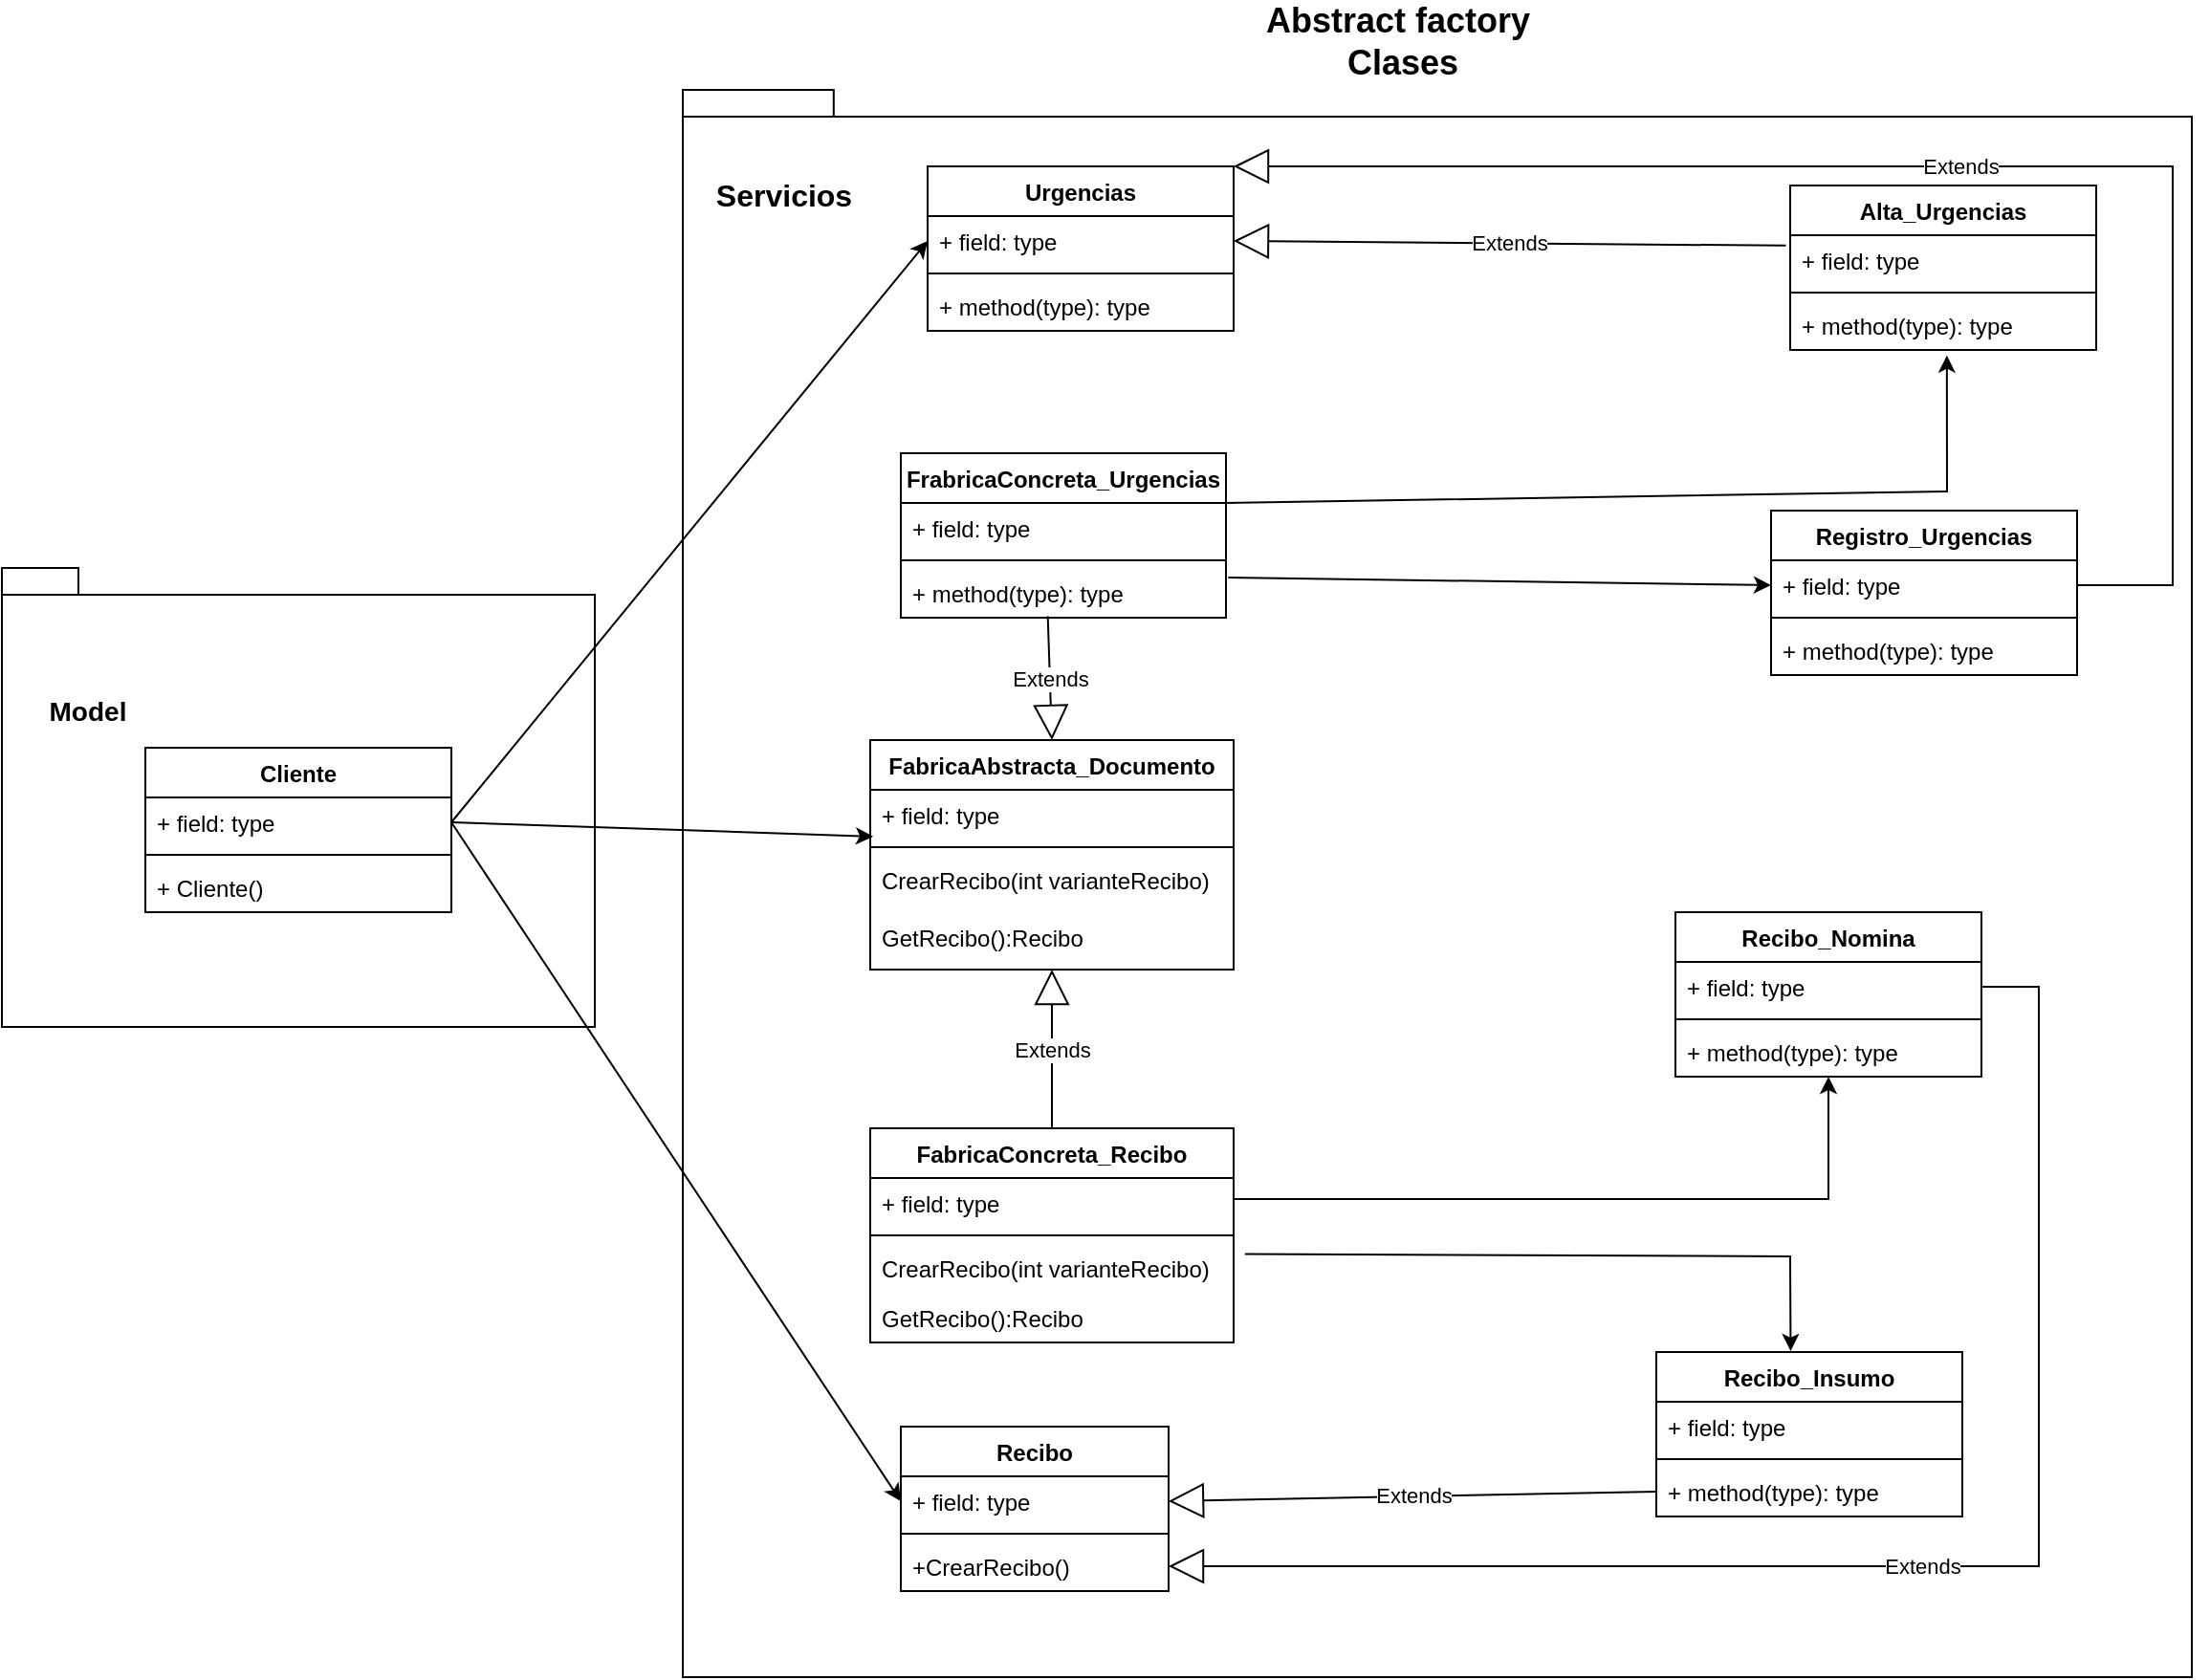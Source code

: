 <mxfile>
    <diagram id="TRO_IIZi4x5vjAEojlCD" name="Clases">
        <mxGraphModel dx="1776" dy="944" grid="1" gridSize="10" guides="1" tooltips="1" connect="1" arrows="1" fold="1" page="1" pageScale="1" pageWidth="850" pageHeight="1100" math="0" shadow="0">
            <root>
                <mxCell id="0"/>
                <mxCell id="1" parent="0"/>
                <mxCell id="2" value="&lt;br&gt;" style="shape=folder;fontStyle=1;spacingTop=10;tabWidth=40;tabHeight=14;tabPosition=left;html=1;whiteSpace=wrap;" vertex="1" parent="1">
                    <mxGeometry x="361" y="100" width="789" height="830" as="geometry"/>
                </mxCell>
                <mxCell id="3" value="" style="shape=folder;fontStyle=1;spacingTop=10;tabWidth=40;tabHeight=14;tabPosition=left;html=1;whiteSpace=wrap;" vertex="1" parent="1">
                    <mxGeometry x="5" y="350" width="310" height="240" as="geometry"/>
                </mxCell>
                <mxCell id="4" value="Recibo_Nomina" style="swimlane;fontStyle=1;align=center;verticalAlign=top;childLayout=stackLayout;horizontal=1;startSize=26;horizontalStack=0;resizeParent=1;resizeParentMax=0;resizeLast=0;collapsible=1;marginBottom=0;whiteSpace=wrap;html=1;" vertex="1" parent="1">
                    <mxGeometry x="880" y="530" width="160" height="86" as="geometry"/>
                </mxCell>
                <mxCell id="5" value="+ field: type" style="text;strokeColor=none;fillColor=none;align=left;verticalAlign=top;spacingLeft=4;spacingRight=4;overflow=hidden;rotatable=0;points=[[0,0.5],[1,0.5]];portConstraint=eastwest;whiteSpace=wrap;html=1;" vertex="1" parent="4">
                    <mxGeometry y="26" width="160" height="26" as="geometry"/>
                </mxCell>
                <mxCell id="6" value="" style="line;strokeWidth=1;fillColor=none;align=left;verticalAlign=middle;spacingTop=-1;spacingLeft=3;spacingRight=3;rotatable=0;labelPosition=right;points=[];portConstraint=eastwest;strokeColor=inherit;" vertex="1" parent="4">
                    <mxGeometry y="52" width="160" height="8" as="geometry"/>
                </mxCell>
                <mxCell id="7" value="+ method(type): type" style="text;strokeColor=none;fillColor=none;align=left;verticalAlign=top;spacingLeft=4;spacingRight=4;overflow=hidden;rotatable=0;points=[[0,0.5],[1,0.5]];portConstraint=eastwest;whiteSpace=wrap;html=1;" vertex="1" parent="4">
                    <mxGeometry y="60" width="160" height="26" as="geometry"/>
                </mxCell>
                <mxCell id="8" value="" style="endArrow=classic;html=1;rounded=0;entryX=0.008;entryY=0.94;entryDx=0;entryDy=0;entryPerimeter=0;exitX=1;exitY=0.5;exitDx=0;exitDy=0;" edge="1" parent="1" source="24" target="14">
                    <mxGeometry width="50" height="50" relative="1" as="geometry">
                        <mxPoint x="220" y="539" as="sourcePoint"/>
                        <mxPoint x="330" y="539" as="targetPoint"/>
                    </mxGeometry>
                </mxCell>
                <mxCell id="9" value="Recibo_Insumo" style="swimlane;fontStyle=1;align=center;verticalAlign=top;childLayout=stackLayout;horizontal=1;startSize=26;horizontalStack=0;resizeParent=1;resizeParentMax=0;resizeLast=0;collapsible=1;marginBottom=0;whiteSpace=wrap;html=1;" vertex="1" parent="1">
                    <mxGeometry x="870" y="760" width="160" height="86" as="geometry"/>
                </mxCell>
                <mxCell id="10" value="+ field: type" style="text;strokeColor=none;fillColor=none;align=left;verticalAlign=top;spacingLeft=4;spacingRight=4;overflow=hidden;rotatable=0;points=[[0,0.5],[1,0.5]];portConstraint=eastwest;whiteSpace=wrap;html=1;" vertex="1" parent="9">
                    <mxGeometry y="26" width="160" height="26" as="geometry"/>
                </mxCell>
                <mxCell id="11" value="" style="line;strokeWidth=1;fillColor=none;align=left;verticalAlign=middle;spacingTop=-1;spacingLeft=3;spacingRight=3;rotatable=0;labelPosition=right;points=[];portConstraint=eastwest;strokeColor=inherit;" vertex="1" parent="9">
                    <mxGeometry y="52" width="160" height="8" as="geometry"/>
                </mxCell>
                <mxCell id="12" value="+ method(type): type" style="text;strokeColor=none;fillColor=none;align=left;verticalAlign=top;spacingLeft=4;spacingRight=4;overflow=hidden;rotatable=0;points=[[0,0.5],[1,0.5]];portConstraint=eastwest;whiteSpace=wrap;html=1;" vertex="1" parent="9">
                    <mxGeometry y="60" width="160" height="26" as="geometry"/>
                </mxCell>
                <mxCell id="13" value="FabricaAbstracta_Documento" style="swimlane;fontStyle=1;align=center;verticalAlign=top;childLayout=stackLayout;horizontal=1;startSize=26;horizontalStack=0;resizeParent=1;resizeParentMax=0;resizeLast=0;collapsible=1;marginBottom=0;" vertex="1" parent="1">
                    <mxGeometry x="459" y="440" width="190" height="120" as="geometry"/>
                </mxCell>
                <mxCell id="14" value="+ field: type" style="text;strokeColor=none;fillColor=none;align=left;verticalAlign=top;spacingLeft=4;spacingRight=4;overflow=hidden;rotatable=0;points=[[0,0.5],[1,0.5]];portConstraint=eastwest;" vertex="1" parent="13">
                    <mxGeometry y="26" width="190" height="26" as="geometry"/>
                </mxCell>
                <mxCell id="15" value="" style="line;strokeWidth=1;fillColor=none;align=left;verticalAlign=middle;spacingTop=-1;spacingLeft=3;spacingRight=3;rotatable=0;labelPosition=right;points=[];portConstraint=eastwest;strokeColor=inherit;" vertex="1" parent="13">
                    <mxGeometry y="52" width="190" height="8" as="geometry"/>
                </mxCell>
                <mxCell id="16" value="CrearRecibo(int varianteRecibo)" style="text;strokeColor=none;fillColor=none;align=left;verticalAlign=top;spacingLeft=4;spacingRight=4;overflow=hidden;rotatable=0;points=[[0,0.5],[1,0.5]];portConstraint=eastwest;" vertex="1" parent="13">
                    <mxGeometry y="60" width="190" height="30" as="geometry"/>
                </mxCell>
                <mxCell id="17" value="GetRecibo():Recibo" style="text;strokeColor=none;fillColor=none;align=left;verticalAlign=top;spacingLeft=4;spacingRight=4;overflow=hidden;rotatable=0;points=[[0,0.5],[1,0.5]];portConstraint=eastwest;" vertex="1" parent="13">
                    <mxGeometry y="90" width="190" height="30" as="geometry"/>
                </mxCell>
                <mxCell id="18" value="FabricaConcreta_Recibo" style="swimlane;fontStyle=1;align=center;verticalAlign=top;childLayout=stackLayout;horizontal=1;startSize=26;horizontalStack=0;resizeParent=1;resizeParentMax=0;resizeLast=0;collapsible=1;marginBottom=0;" vertex="1" parent="1">
                    <mxGeometry x="459" y="643" width="190" height="112" as="geometry"/>
                </mxCell>
                <mxCell id="19" value="+ field: type" style="text;strokeColor=none;fillColor=none;align=left;verticalAlign=top;spacingLeft=4;spacingRight=4;overflow=hidden;rotatable=0;points=[[0,0.5],[1,0.5]];portConstraint=eastwest;" vertex="1" parent="18">
                    <mxGeometry y="26" width="190" height="26" as="geometry"/>
                </mxCell>
                <mxCell id="20" value="" style="line;strokeWidth=1;fillColor=none;align=left;verticalAlign=middle;spacingTop=-1;spacingLeft=3;spacingRight=3;rotatable=0;labelPosition=right;points=[];portConstraint=eastwest;strokeColor=inherit;" vertex="1" parent="18">
                    <mxGeometry y="52" width="190" height="8" as="geometry"/>
                </mxCell>
                <mxCell id="21" value="CrearRecibo(int varianteRecibo)" style="text;strokeColor=none;fillColor=none;align=left;verticalAlign=top;spacingLeft=4;spacingRight=4;overflow=hidden;rotatable=0;points=[[0,0.5],[1,0.5]];portConstraint=eastwest;" vertex="1" parent="18">
                    <mxGeometry y="60" width="190" height="26" as="geometry"/>
                </mxCell>
                <mxCell id="22" value="GetRecibo():Recibo" style="text;strokeColor=none;fillColor=none;align=left;verticalAlign=top;spacingLeft=4;spacingRight=4;overflow=hidden;rotatable=0;points=[[0,0.5],[1,0.5]];portConstraint=eastwest;" vertex="1" parent="18">
                    <mxGeometry y="86" width="190" height="26" as="geometry"/>
                </mxCell>
                <mxCell id="23" value="Cliente" style="swimlane;fontStyle=1;align=center;verticalAlign=top;childLayout=stackLayout;horizontal=1;startSize=26;horizontalStack=0;resizeParent=1;resizeParentMax=0;resizeLast=0;collapsible=1;marginBottom=0;" vertex="1" parent="1">
                    <mxGeometry x="80" y="444.002" width="160" height="86" as="geometry"/>
                </mxCell>
                <mxCell id="24" value="+ field: type" style="text;strokeColor=none;fillColor=none;align=left;verticalAlign=top;spacingLeft=4;spacingRight=4;overflow=hidden;rotatable=0;points=[[0,0.5],[1,0.5]];portConstraint=eastwest;" vertex="1" parent="23">
                    <mxGeometry y="26" width="160" height="26" as="geometry"/>
                </mxCell>
                <mxCell id="25" value="" style="line;strokeWidth=1;fillColor=none;align=left;verticalAlign=middle;spacingTop=-1;spacingLeft=3;spacingRight=3;rotatable=0;labelPosition=right;points=[];portConstraint=eastwest;strokeColor=inherit;" vertex="1" parent="23">
                    <mxGeometry y="52" width="160" height="8" as="geometry"/>
                </mxCell>
                <mxCell id="26" value="+ Cliente()" style="text;strokeColor=none;fillColor=none;align=left;verticalAlign=top;spacingLeft=4;spacingRight=4;overflow=hidden;rotatable=0;points=[[0,0.5],[1,0.5]];portConstraint=eastwest;" vertex="1" parent="23">
                    <mxGeometry y="60" width="160" height="26" as="geometry"/>
                </mxCell>
                <mxCell id="27" value="Recibo" style="swimlane;fontStyle=1;align=center;verticalAlign=top;childLayout=stackLayout;horizontal=1;startSize=26;horizontalStack=0;resizeParent=1;resizeParentMax=0;resizeLast=0;collapsible=1;marginBottom=0;" vertex="1" parent="1">
                    <mxGeometry x="475" y="799" width="140" height="86" as="geometry"/>
                </mxCell>
                <mxCell id="28" value="+ field: type" style="text;strokeColor=none;fillColor=none;align=left;verticalAlign=top;spacingLeft=4;spacingRight=4;overflow=hidden;rotatable=0;points=[[0,0.5],[1,0.5]];portConstraint=eastwest;" vertex="1" parent="27">
                    <mxGeometry y="26" width="140" height="26" as="geometry"/>
                </mxCell>
                <mxCell id="29" value="" style="line;strokeWidth=1;fillColor=none;align=left;verticalAlign=middle;spacingTop=-1;spacingLeft=3;spacingRight=3;rotatable=0;labelPosition=right;points=[];portConstraint=eastwest;strokeColor=inherit;" vertex="1" parent="27">
                    <mxGeometry y="52" width="140" height="8" as="geometry"/>
                </mxCell>
                <mxCell id="30" value="+CrearRecibo()" style="text;strokeColor=none;fillColor=none;align=left;verticalAlign=top;spacingLeft=4;spacingRight=4;overflow=hidden;rotatable=0;points=[[0,0.5],[1,0.5]];portConstraint=eastwest;" vertex="1" parent="27">
                    <mxGeometry y="60" width="140" height="26" as="geometry"/>
                </mxCell>
                <mxCell id="31" value="&lt;font style=&quot;vertical-align: inherit; font-size: 14px;&quot;&gt;&lt;font style=&quot;vertical-align: inherit; font-size: 14px;&quot;&gt;&lt;b style=&quot;font-size: 14px;&quot;&gt;Model&lt;/b&gt;&lt;/font&gt;&lt;/font&gt;" style="text;html=1;strokeColor=none;fillColor=none;align=center;verticalAlign=middle;whiteSpace=wrap;rounded=0;fontSize=14;" vertex="1" parent="1">
                    <mxGeometry x="20" y="410" width="60" height="30" as="geometry"/>
                </mxCell>
                <mxCell id="32" value="&lt;b&gt;&lt;font style=&quot;font-size: 16px;&quot;&gt;Servicios&lt;/font&gt;&lt;/b&gt;" style="text;html=1;strokeColor=none;fillColor=none;align=center;verticalAlign=middle;whiteSpace=wrap;rounded=0;" vertex="1" parent="1">
                    <mxGeometry x="384" y="140" width="60" height="30" as="geometry"/>
                </mxCell>
                <mxCell id="33" style="edgeStyle=orthogonalEdgeStyle;rounded=0;orthogonalLoop=1;jettySize=auto;html=1;exitX=1;exitY=0.5;exitDx=0;exitDy=0;" edge="1" parent="1" source="19" target="4">
                    <mxGeometry relative="1" as="geometry">
                        <Array as="points">
                            <mxPoint x="649" y="680"/>
                            <mxPoint x="960" y="680"/>
                        </Array>
                    </mxGeometry>
                </mxCell>
                <mxCell id="34" value="" style="endArrow=classic;html=1;rounded=0;exitX=1;exitY=0.5;exitDx=0;exitDy=0;entryX=0;entryY=0.5;entryDx=0;entryDy=0;" edge="1" parent="1" source="24" target="28">
                    <mxGeometry width="50" height="50" relative="1" as="geometry">
                        <mxPoint x="680" y="690" as="sourcePoint"/>
                        <mxPoint x="730" y="640" as="targetPoint"/>
                    </mxGeometry>
                </mxCell>
                <mxCell id="35" value="Extends" style="endArrow=block;endSize=16;endFill=0;html=1;rounded=0;entryX=1;entryY=0.5;entryDx=0;entryDy=0;exitX=0;exitY=0.5;exitDx=0;exitDy=0;" edge="1" parent="1" source="12" target="28">
                    <mxGeometry width="160" relative="1" as="geometry">
                        <mxPoint x="870" y="780" as="sourcePoint"/>
                        <mxPoint x="960" y="660" as="targetPoint"/>
                    </mxGeometry>
                </mxCell>
                <mxCell id="36" value="Extends" style="endArrow=block;endSize=16;endFill=0;html=1;rounded=0;exitX=0.5;exitY=0;exitDx=0;exitDy=0;" edge="1" parent="1" source="18" target="17">
                    <mxGeometry width="160" relative="1" as="geometry">
                        <mxPoint x="800" y="400" as="sourcePoint"/>
                        <mxPoint x="960" y="400" as="targetPoint"/>
                    </mxGeometry>
                </mxCell>
                <mxCell id="37" value="" style="endArrow=classic;html=1;rounded=0;exitX=1.031;exitY=0.222;exitDx=0;exitDy=0;exitPerimeter=0;entryX=0.439;entryY=-0.006;entryDx=0;entryDy=0;entryPerimeter=0;" edge="1" parent="1" source="21" target="9">
                    <mxGeometry width="50" height="50" relative="1" as="geometry">
                        <mxPoint x="860" y="690" as="sourcePoint"/>
                        <mxPoint x="910" y="640" as="targetPoint"/>
                        <Array as="points">
                            <mxPoint x="940" y="710"/>
                        </Array>
                    </mxGeometry>
                </mxCell>
                <mxCell id="38" value="FrabricaConcreta_Urgencias" style="swimlane;fontStyle=1;align=center;verticalAlign=top;childLayout=stackLayout;horizontal=1;startSize=26;horizontalStack=0;resizeParent=1;resizeParentMax=0;resizeLast=0;collapsible=1;marginBottom=0;whiteSpace=wrap;html=1;" vertex="1" parent="1">
                    <mxGeometry x="475" y="290" width="170" height="86" as="geometry"/>
                </mxCell>
                <mxCell id="39" value="+ field: type" style="text;strokeColor=none;fillColor=none;align=left;verticalAlign=top;spacingLeft=4;spacingRight=4;overflow=hidden;rotatable=0;points=[[0,0.5],[1,0.5]];portConstraint=eastwest;whiteSpace=wrap;html=1;" vertex="1" parent="38">
                    <mxGeometry y="26" width="170" height="26" as="geometry"/>
                </mxCell>
                <mxCell id="40" value="" style="line;strokeWidth=1;fillColor=none;align=left;verticalAlign=middle;spacingTop=-1;spacingLeft=3;spacingRight=3;rotatable=0;labelPosition=right;points=[];portConstraint=eastwest;strokeColor=inherit;" vertex="1" parent="38">
                    <mxGeometry y="52" width="170" height="8" as="geometry"/>
                </mxCell>
                <mxCell id="41" value="+ method(type): type" style="text;strokeColor=none;fillColor=none;align=left;verticalAlign=top;spacingLeft=4;spacingRight=4;overflow=hidden;rotatable=0;points=[[0,0.5],[1,0.5]];portConstraint=eastwest;whiteSpace=wrap;html=1;" vertex="1" parent="38">
                    <mxGeometry y="60" width="170" height="26" as="geometry"/>
                </mxCell>
                <mxCell id="42" value="Urgencias" style="swimlane;fontStyle=1;align=center;verticalAlign=top;childLayout=stackLayout;horizontal=1;startSize=26;horizontalStack=0;resizeParent=1;resizeParentMax=0;resizeLast=0;collapsible=1;marginBottom=0;whiteSpace=wrap;html=1;" vertex="1" parent="1">
                    <mxGeometry x="489" y="140" width="160" height="86" as="geometry"/>
                </mxCell>
                <mxCell id="43" value="+ field: type" style="text;strokeColor=none;fillColor=none;align=left;verticalAlign=top;spacingLeft=4;spacingRight=4;overflow=hidden;rotatable=0;points=[[0,0.5],[1,0.5]];portConstraint=eastwest;whiteSpace=wrap;html=1;" vertex="1" parent="42">
                    <mxGeometry y="26" width="160" height="26" as="geometry"/>
                </mxCell>
                <mxCell id="44" value="" style="line;strokeWidth=1;fillColor=none;align=left;verticalAlign=middle;spacingTop=-1;spacingLeft=3;spacingRight=3;rotatable=0;labelPosition=right;points=[];portConstraint=eastwest;strokeColor=inherit;" vertex="1" parent="42">
                    <mxGeometry y="52" width="160" height="8" as="geometry"/>
                </mxCell>
                <mxCell id="45" value="+ method(type): type" style="text;strokeColor=none;fillColor=none;align=left;verticalAlign=top;spacingLeft=4;spacingRight=4;overflow=hidden;rotatable=0;points=[[0,0.5],[1,0.5]];portConstraint=eastwest;whiteSpace=wrap;html=1;" vertex="1" parent="42">
                    <mxGeometry y="60" width="160" height="26" as="geometry"/>
                </mxCell>
                <mxCell id="46" value="Registro_Urgencias" style="swimlane;fontStyle=1;align=center;verticalAlign=top;childLayout=stackLayout;horizontal=1;startSize=26;horizontalStack=0;resizeParent=1;resizeParentMax=0;resizeLast=0;collapsible=1;marginBottom=0;whiteSpace=wrap;html=1;" vertex="1" parent="1">
                    <mxGeometry x="930" y="320" width="160" height="86" as="geometry"/>
                </mxCell>
                <mxCell id="47" value="+ field: type" style="text;strokeColor=none;fillColor=none;align=left;verticalAlign=top;spacingLeft=4;spacingRight=4;overflow=hidden;rotatable=0;points=[[0,0.5],[1,0.5]];portConstraint=eastwest;whiteSpace=wrap;html=1;" vertex="1" parent="46">
                    <mxGeometry y="26" width="160" height="26" as="geometry"/>
                </mxCell>
                <mxCell id="48" value="" style="line;strokeWidth=1;fillColor=none;align=left;verticalAlign=middle;spacingTop=-1;spacingLeft=3;spacingRight=3;rotatable=0;labelPosition=right;points=[];portConstraint=eastwest;strokeColor=inherit;" vertex="1" parent="46">
                    <mxGeometry y="52" width="160" height="8" as="geometry"/>
                </mxCell>
                <mxCell id="49" value="+ method(type): type" style="text;strokeColor=none;fillColor=none;align=left;verticalAlign=top;spacingLeft=4;spacingRight=4;overflow=hidden;rotatable=0;points=[[0,0.5],[1,0.5]];portConstraint=eastwest;whiteSpace=wrap;html=1;" vertex="1" parent="46">
                    <mxGeometry y="60" width="160" height="26" as="geometry"/>
                </mxCell>
                <mxCell id="50" value="Alta_Urgencias" style="swimlane;fontStyle=1;align=center;verticalAlign=top;childLayout=stackLayout;horizontal=1;startSize=26;horizontalStack=0;resizeParent=1;resizeParentMax=0;resizeLast=0;collapsible=1;marginBottom=0;whiteSpace=wrap;html=1;" vertex="1" parent="1">
                    <mxGeometry x="940" y="150" width="160" height="86" as="geometry"/>
                </mxCell>
                <mxCell id="51" value="+ field: type" style="text;strokeColor=none;fillColor=none;align=left;verticalAlign=top;spacingLeft=4;spacingRight=4;overflow=hidden;rotatable=0;points=[[0,0.5],[1,0.5]];portConstraint=eastwest;whiteSpace=wrap;html=1;" vertex="1" parent="50">
                    <mxGeometry y="26" width="160" height="26" as="geometry"/>
                </mxCell>
                <mxCell id="52" value="" style="line;strokeWidth=1;fillColor=none;align=left;verticalAlign=middle;spacingTop=-1;spacingLeft=3;spacingRight=3;rotatable=0;labelPosition=right;points=[];portConstraint=eastwest;strokeColor=inherit;" vertex="1" parent="50">
                    <mxGeometry y="52" width="160" height="8" as="geometry"/>
                </mxCell>
                <mxCell id="53" value="+ method(type): type" style="text;strokeColor=none;fillColor=none;align=left;verticalAlign=top;spacingLeft=4;spacingRight=4;overflow=hidden;rotatable=0;points=[[0,0.5],[1,0.5]];portConstraint=eastwest;whiteSpace=wrap;html=1;" vertex="1" parent="50">
                    <mxGeometry y="60" width="160" height="26" as="geometry"/>
                </mxCell>
                <mxCell id="54" value="Extends" style="endArrow=block;endSize=16;endFill=0;html=1;rounded=0;entryX=1;entryY=0;entryDx=0;entryDy=0;exitX=1;exitY=0.5;exitDx=0;exitDy=0;" edge="1" parent="1" source="47" target="42">
                    <mxGeometry width="160" relative="1" as="geometry">
                        <mxPoint x="880" y="330.55" as="sourcePoint"/>
                        <mxPoint x="956.48" y="284.004" as="targetPoint"/>
                        <Array as="points">
                            <mxPoint x="1140" y="359"/>
                            <mxPoint x="1140" y="140"/>
                        </Array>
                    </mxGeometry>
                </mxCell>
                <mxCell id="55" value="Extends" style="endArrow=block;endSize=16;endFill=0;html=1;rounded=0;exitX=-0.014;exitY=0.209;exitDx=0;exitDy=0;exitPerimeter=0;entryX=1;entryY=0.5;entryDx=0;entryDy=0;" edge="1" parent="1" source="51" target="43">
                    <mxGeometry width="160" relative="1" as="geometry">
                        <mxPoint x="880" y="330.55" as="sourcePoint"/>
                        <mxPoint x="978.24" y="286.214" as="targetPoint"/>
                    </mxGeometry>
                </mxCell>
                <mxCell id="56" value="" style="endArrow=classic;html=1;rounded=0;exitX=1.007;exitY=0.192;exitDx=0;exitDy=0;exitPerimeter=0;entryX=0;entryY=0.5;entryDx=0;entryDy=0;" edge="1" parent="1" source="41" target="47">
                    <mxGeometry width="50" height="50" relative="1" as="geometry">
                        <mxPoint x="914.72" y="284.888" as="sourcePoint"/>
                        <mxPoint x="980" y="310.55" as="targetPoint"/>
                    </mxGeometry>
                </mxCell>
                <mxCell id="57" value="" style="endArrow=classic;html=1;rounded=0;exitX=0.998;exitY=0;exitDx=0;exitDy=0;entryX=0.512;entryY=1.11;entryDx=0;entryDy=0;entryPerimeter=0;exitPerimeter=0;" edge="1" parent="1" source="39" target="53">
                    <mxGeometry width="50" height="50" relative="1" as="geometry">
                        <mxPoint x="1011.04" y="285.33" as="sourcePoint"/>
                        <mxPoint x="980" y="310.55" as="targetPoint"/>
                        <Array as="points">
                            <mxPoint x="1022" y="310"/>
                        </Array>
                    </mxGeometry>
                </mxCell>
                <mxCell id="58" value="Extends" style="endArrow=block;endSize=16;endFill=0;html=1;rounded=0;entryX=0.5;entryY=0;entryDx=0;entryDy=0;exitX=0.452;exitY=0.97;exitDx=0;exitDy=0;exitPerimeter=0;" edge="1" parent="1" source="41" target="13">
                    <mxGeometry width="160" relative="1" as="geometry">
                        <mxPoint x="1050" y="400" as="sourcePoint"/>
                        <mxPoint x="1210" y="400" as="targetPoint"/>
                    </mxGeometry>
                </mxCell>
                <mxCell id="59" value="Extends" style="endArrow=block;endSize=16;endFill=0;html=1;rounded=0;exitX=1;exitY=0.5;exitDx=0;exitDy=0;entryX=1;entryY=0.5;entryDx=0;entryDy=0;" edge="1" parent="1" source="5" target="30">
                    <mxGeometry width="160" relative="1" as="geometry">
                        <mxPoint x="740" y="530" as="sourcePoint"/>
                        <mxPoint x="900" y="530" as="targetPoint"/>
                        <Array as="points">
                            <mxPoint x="1070" y="569"/>
                            <mxPoint x="1070" y="872"/>
                        </Array>
                    </mxGeometry>
                </mxCell>
                <mxCell id="60" value="" style="endArrow=classic;html=1;rounded=0;entryX=0;entryY=0.5;entryDx=0;entryDy=0;exitX=1;exitY=0.5;exitDx=0;exitDy=0;" edge="1" parent="1" source="24" target="43">
                    <mxGeometry width="50" height="50" relative="1" as="geometry">
                        <mxPoint x="790" y="560" as="sourcePoint"/>
                        <mxPoint x="840" y="510" as="targetPoint"/>
                    </mxGeometry>
                </mxCell>
                <mxCell id="61" value="&lt;font style=&quot;font-size: 18px;&quot;&gt;&lt;b&gt;Abstract factory&amp;nbsp;&lt;br&gt;Clases&lt;br&gt;&lt;/b&gt;&lt;/font&gt;" style="text;html=1;strokeColor=none;fillColor=none;align=center;verticalAlign=middle;whiteSpace=wrap;rounded=0;" vertex="1" parent="1">
                    <mxGeometry x="620" y="60" width="235" height="30" as="geometry"/>
                </mxCell>
            </root>
        </mxGraphModel>
    </diagram>
    <diagram id="plH6WNQoBsDl7Uiss0VZ" name="Secuencia">
        <mxGraphModel dx="2119" dy="1774" grid="1" gridSize="10" guides="1" tooltips="1" connect="1" arrows="1" fold="1" page="1" pageScale="1" pageWidth="850" pageHeight="1100" math="0" shadow="0">
            <root>
                <mxCell id="0"/>
                <mxCell id="1" parent="0"/>
                <mxCell id="tq9D1WiXhsIrWm8-RndR-1" value="Object" style="html=1;whiteSpace=wrap;" vertex="1" parent="1">
                    <mxGeometry x="320" y="40" width="110" height="50" as="geometry"/>
                </mxCell>
                <mxCell id="tq9D1WiXhsIrWm8-RndR-2" value="Object" style="html=1;whiteSpace=wrap;" vertex="1" parent="1">
                    <mxGeometry x="530" y="40" width="110" height="50" as="geometry"/>
                </mxCell>
                <mxCell id="tq9D1WiXhsIrWm8-RndR-3" value="Object" style="html=1;whiteSpace=wrap;" vertex="1" parent="1">
                    <mxGeometry x="120" y="40" width="110" height="50" as="geometry"/>
                </mxCell>
                <mxCell id="tq9D1WiXhsIrWm8-RndR-4" value="Cliente" style="html=1;whiteSpace=wrap;" vertex="1" parent="1">
                    <mxGeometry x="-100" y="40" width="110" height="50" as="geometry"/>
                </mxCell>
                <mxCell id="tq9D1WiXhsIrWm8-RndR-5" value="" style="endArrow=none;dashed=1;html=1;dashPattern=1 3;strokeWidth=2;rounded=0;entryX=0.5;entryY=1;entryDx=0;entryDy=0;" edge="1" parent="1" source="tq9D1WiXhsIrWm8-RndR-26" target="tq9D1WiXhsIrWm8-RndR-7">
                    <mxGeometry width="50" height="50" relative="1" as="geometry">
                        <mxPoint x="585" y="680" as="sourcePoint"/>
                        <mxPoint x="260" y="440" as="targetPoint"/>
                    </mxGeometry>
                </mxCell>
                <mxCell id="tq9D1WiXhsIrWm8-RndR-6" value="Recibo_Insumo" style="html=1;whiteSpace=wrap;" vertex="1" parent="1">
                    <mxGeometry x="320" y="40" width="110" height="50" as="geometry"/>
                </mxCell>
                <mxCell id="tq9D1WiXhsIrWm8-RndR-7" value="Recibo_Nomina" style="html=1;whiteSpace=wrap;" vertex="1" parent="1">
                    <mxGeometry x="530" y="40" width="110" height="50" as="geometry"/>
                </mxCell>
                <mxCell id="tq9D1WiXhsIrWm8-RndR-8" value="Fabrica_Recibo" style="html=1;whiteSpace=wrap;" vertex="1" parent="1">
                    <mxGeometry x="120" y="40" width="110" height="50" as="geometry"/>
                </mxCell>
                <mxCell id="tq9D1WiXhsIrWm8-RndR-9" value="" style="endArrow=none;dashed=1;html=1;dashPattern=1 3;strokeWidth=2;rounded=0;entryX=0.5;entryY=1;entryDx=0;entryDy=0;" edge="1" parent="1" source="tq9D1WiXhsIrWm8-RndR-11" target="tq9D1WiXhsIrWm8-RndR-8">
                    <mxGeometry width="50" height="50" relative="1" as="geometry">
                        <mxPoint x="175" y="760" as="sourcePoint"/>
                        <mxPoint x="330" y="310" as="targetPoint"/>
                    </mxGeometry>
                </mxCell>
                <mxCell id="tq9D1WiXhsIrWm8-RndR-10" value="" style="endArrow=none;dashed=1;html=1;dashPattern=1 3;strokeWidth=2;rounded=0;entryX=0.5;entryY=1;entryDx=0;entryDy=0;" edge="1" parent="1" target="tq9D1WiXhsIrWm8-RndR-11">
                    <mxGeometry width="50" height="50" relative="1" as="geometry">
                        <mxPoint x="175" y="680" as="sourcePoint"/>
                        <mxPoint x="175" y="90" as="targetPoint"/>
                    </mxGeometry>
                </mxCell>
                <mxCell id="tq9D1WiXhsIrWm8-RndR-11" value="" style="html=1;points=[];perimeter=orthogonalPerimeter;outlineConnect=0;targetShapes=umlLifeline;portConstraint=eastwest;newEdgeStyle={&quot;edgeStyle&quot;:&quot;elbowEdgeStyle&quot;,&quot;elbow&quot;:&quot;vertical&quot;,&quot;curved&quot;:0,&quot;rounded&quot;:0};" vertex="1" parent="1">
                    <mxGeometry x="170" y="120" width="10" height="520" as="geometry"/>
                </mxCell>
                <mxCell id="tq9D1WiXhsIrWm8-RndR-12" value="" style="endArrow=none;dashed=1;html=1;dashPattern=1 3;strokeWidth=2;rounded=0;" edge="1" parent="1" source="tq9D1WiXhsIrWm8-RndR-14" target="tq9D1WiXhsIrWm8-RndR-6">
                    <mxGeometry width="50" height="50" relative="1" as="geometry">
                        <mxPoint x="375" y="760" as="sourcePoint"/>
                        <mxPoint x="330" y="440" as="targetPoint"/>
                    </mxGeometry>
                </mxCell>
                <mxCell id="tq9D1WiXhsIrWm8-RndR-13" value="" style="endArrow=none;dashed=1;html=1;dashPattern=1 3;strokeWidth=2;rounded=0;" edge="1" parent="1" target="tq9D1WiXhsIrWm8-RndR-14">
                    <mxGeometry width="50" height="50" relative="1" as="geometry">
                        <mxPoint x="375" y="680" as="sourcePoint"/>
                        <mxPoint x="375" y="90" as="targetPoint"/>
                    </mxGeometry>
                </mxCell>
                <mxCell id="tq9D1WiXhsIrWm8-RndR-14" value="" style="html=1;points=[];perimeter=orthogonalPerimeter;outlineConnect=0;targetShapes=umlLifeline;portConstraint=eastwest;newEdgeStyle={&quot;edgeStyle&quot;:&quot;elbowEdgeStyle&quot;,&quot;elbow&quot;:&quot;vertical&quot;,&quot;curved&quot;:0,&quot;rounded&quot;:0};" vertex="1" parent="1">
                    <mxGeometry x="370" y="180" width="10" height="100" as="geometry"/>
                </mxCell>
                <mxCell id="tq9D1WiXhsIrWm8-RndR-15" value="new Recibo_Insumo()" style="html=1;verticalAlign=bottom;endArrow=block;edgeStyle=elbowEdgeStyle;elbow=vertical;curved=0;rounded=0;" edge="1" parent="1" source="tq9D1WiXhsIrWm8-RndR-11">
                    <mxGeometry x="-0.259" y="10" width="80" relative="1" as="geometry">
                        <mxPoint x="380" y="130" as="sourcePoint"/>
                        <mxPoint x="370" y="200" as="targetPoint"/>
                        <mxPoint as="offset"/>
                        <Array as="points">
                            <mxPoint x="340" y="200"/>
                        </Array>
                    </mxGeometry>
                </mxCell>
                <mxCell id="tq9D1WiXhsIrWm8-RndR-16" value="return Recibo_Insumo" style="html=1;verticalAlign=bottom;endArrow=open;dashed=1;endSize=8;edgeStyle=elbowEdgeStyle;elbow=vertical;curved=0;rounded=0;" edge="1" parent="1">
                    <mxGeometry x="-0.053" relative="1" as="geometry">
                        <mxPoint x="370" y="274" as="sourcePoint"/>
                        <mxPoint x="180" y="274" as="targetPoint"/>
                        <Array as="points">
                            <mxPoint x="250" y="274"/>
                            <mxPoint x="200" y="264"/>
                        </Array>
                        <mxPoint x="1" as="offset"/>
                    </mxGeometry>
                </mxCell>
                <mxCell id="tq9D1WiXhsIrWm8-RndR-17" value="" style="endArrow=none;dashed=1;html=1;dashPattern=1 3;strokeWidth=2;rounded=0;entryX=0.5;entryY=1;entryDx=0;entryDy=0;" edge="1" parent="1" source="tq9D1WiXhsIrWm8-RndR-19" target="tq9D1WiXhsIrWm8-RndR-4">
                    <mxGeometry width="50" height="50" relative="1" as="geometry">
                        <mxPoint x="-50" y="680" as="sourcePoint"/>
                        <mxPoint x="290" y="310" as="targetPoint"/>
                    </mxGeometry>
                </mxCell>
                <mxCell id="tq9D1WiXhsIrWm8-RndR-18" value="" style="endArrow=none;dashed=1;html=1;dashPattern=1 3;strokeWidth=2;rounded=0;entryX=0.5;entryY=1;entryDx=0;entryDy=0;" edge="1" parent="1" target="tq9D1WiXhsIrWm8-RndR-19">
                    <mxGeometry width="50" height="50" relative="1" as="geometry">
                        <mxPoint x="-45" y="680" as="sourcePoint"/>
                        <mxPoint x="-45" y="90" as="targetPoint"/>
                    </mxGeometry>
                </mxCell>
                <mxCell id="tq9D1WiXhsIrWm8-RndR-19" value="" style="html=1;points=[];perimeter=orthogonalPerimeter;outlineConnect=0;targetShapes=umlLifeline;portConstraint=eastwest;newEdgeStyle={&quot;edgeStyle&quot;:&quot;elbowEdgeStyle&quot;,&quot;elbow&quot;:&quot;vertical&quot;,&quot;curved&quot;:0,&quot;rounded&quot;:0};" vertex="1" parent="1">
                    <mxGeometry x="-50" y="120" width="10" height="520" as="geometry"/>
                </mxCell>
                <mxCell id="tq9D1WiXhsIrWm8-RndR-20" value="new Fabrica_Recibo()" style="html=1;verticalAlign=bottom;endArrow=block;edgeStyle=elbowEdgeStyle;elbow=vertical;curved=0;rounded=0;" edge="1" parent="1" target="tq9D1WiXhsIrWm8-RndR-11">
                    <mxGeometry width="80" relative="1" as="geometry">
                        <mxPoint x="-40" y="140" as="sourcePoint"/>
                        <mxPoint x="150" y="140" as="targetPoint"/>
                    </mxGeometry>
                </mxCell>
                <mxCell id="tq9D1WiXhsIrWm8-RndR-21" value="Fabrica_Recibo -&amp;gt;&amp;nbsp; Crear Recibo_Insumo" style="html=1;verticalAlign=bottom;endArrow=block;edgeStyle=elbowEdgeStyle;elbow=vertical;curved=0;rounded=0;" edge="1" parent="1" target="tq9D1WiXhsIrWm8-RndR-11">
                    <mxGeometry width="80" relative="1" as="geometry">
                        <mxPoint x="-40" y="180" as="sourcePoint"/>
                        <mxPoint x="150" y="180" as="targetPoint"/>
                        <mxPoint as="offset"/>
                    </mxGeometry>
                </mxCell>
                <mxCell id="tq9D1WiXhsIrWm8-RndR-22" value="Creando_Recibo_Insumo&lt;br&gt;" style="endArrow=classic;html=1;rounded=0;exitX=1;exitY=0.269;exitDx=0;exitDy=0;exitPerimeter=0;" edge="1" parent="1">
                    <mxGeometry x="0.091" y="30" width="50" height="50" relative="1" as="geometry">
                        <mxPoint x="380" y="220" as="sourcePoint"/>
                        <mxPoint x="380" y="250" as="targetPoint"/>
                        <Array as="points">
                            <mxPoint x="420" y="220"/>
                            <mxPoint x="420" y="250"/>
                        </Array>
                        <mxPoint as="offset"/>
                    </mxGeometry>
                </mxCell>
                <mxCell id="tq9D1WiXhsIrWm8-RndR-23" value="new Recibo_Nomina()" style="html=1;verticalAlign=bottom;endArrow=block;edgeStyle=elbowEdgeStyle;elbow=vertical;curved=0;rounded=0;" edge="1" parent="1" target="tq9D1WiXhsIrWm8-RndR-26">
                    <mxGeometry x="-0.259" y="10" width="80" relative="1" as="geometry">
                        <mxPoint x="180" y="483" as="sourcePoint"/>
                        <mxPoint x="650" y="483" as="targetPoint"/>
                        <mxPoint as="offset"/>
                        <Array as="points">
                            <mxPoint x="530" y="483"/>
                            <mxPoint x="540" y="333"/>
                        </Array>
                    </mxGeometry>
                </mxCell>
                <mxCell id="tq9D1WiXhsIrWm8-RndR-24" value="return Recibo_Nomina" style="html=1;verticalAlign=bottom;endArrow=open;dashed=1;endSize=8;edgeStyle=elbowEdgeStyle;elbow=vertical;curved=0;rounded=0;" edge="1" parent="1" source="tq9D1WiXhsIrWm8-RndR-26">
                    <mxGeometry x="0.037" relative="1" as="geometry">
                        <mxPoint x="650" y="562" as="sourcePoint"/>
                        <mxPoint x="180" y="562" as="targetPoint"/>
                        <Array as="points">
                            <mxPoint x="590" y="562"/>
                            <mxPoint x="450" y="392"/>
                            <mxPoint x="400" y="382"/>
                        </Array>
                        <mxPoint as="offset"/>
                    </mxGeometry>
                </mxCell>
                <mxCell id="tq9D1WiXhsIrWm8-RndR-25" value="Fabrica_Recibo -&amp;gt;&amp;nbsp; Crear Recibo_Nomina" style="html=1;verticalAlign=bottom;endArrow=block;edgeStyle=elbowEdgeStyle;elbow=vertical;curved=0;rounded=0;" edge="1" parent="1">
                    <mxGeometry width="80" relative="1" as="geometry">
                        <mxPoint x="-40" y="450.24" as="sourcePoint"/>
                        <mxPoint x="170" y="450.24" as="targetPoint"/>
                        <mxPoint as="offset"/>
                    </mxGeometry>
                </mxCell>
                <mxCell id="tq9D1WiXhsIrWm8-RndR-26" value="" style="html=1;points=[];perimeter=orthogonalPerimeter;outlineConnect=0;targetShapes=umlLifeline;portConstraint=eastwest;newEdgeStyle={&quot;edgeStyle&quot;:&quot;elbowEdgeStyle&quot;,&quot;elbow&quot;:&quot;vertical&quot;,&quot;curved&quot;:0,&quot;rounded&quot;:0};" vertex="1" parent="1">
                    <mxGeometry x="580" y="450" width="10" height="150" as="geometry"/>
                </mxCell>
                <mxCell id="tq9D1WiXhsIrWm8-RndR-27" value="Creando_Recibo_Nomina&lt;br&gt;" style="html=1;align=left;spacingLeft=2;endArrow=block;rounded=0;edgeStyle=orthogonalEdgeStyle;curved=0;rounded=0;" edge="1" parent="1">
                    <mxGeometry relative="1" as="geometry">
                        <mxPoint x="590" y="508" as="sourcePoint"/>
                        <Array as="points">
                            <mxPoint x="620" y="508"/>
                            <mxPoint x="620" y="538"/>
                        </Array>
                        <mxPoint x="590" y="538" as="targetPoint"/>
                    </mxGeometry>
                </mxCell>
                <mxCell id="tq9D1WiXhsIrWm8-RndR-28" value="" style="endArrow=none;dashed=1;html=1;dashPattern=1 3;strokeWidth=2;rounded=0;entryX=0.5;entryY=1;entryDx=0;entryDy=0;" edge="1" parent="1" target="tq9D1WiXhsIrWm8-RndR-26">
                    <mxGeometry width="50" height="50" relative="1" as="geometry">
                        <mxPoint x="585" y="680" as="sourcePoint"/>
                        <mxPoint x="585" y="90" as="targetPoint"/>
                    </mxGeometry>
                </mxCell>
                <mxCell id="tq9D1WiXhsIrWm8-RndR-29" value="return Recibo_Nomina" style="html=1;verticalAlign=bottom;endArrow=open;dashed=1;endSize=8;edgeStyle=elbowEdgeStyle;elbow=vertical;curved=0;rounded=0;" edge="1" parent="1">
                    <mxGeometry x="0.037" relative="1" as="geometry">
                        <mxPoint x="170" y="586" as="sourcePoint"/>
                        <mxPoint x="-40" y="586" as="targetPoint"/>
                        <Array as="points">
                            <mxPoint x="60" y="586"/>
                            <mxPoint x="180" y="406"/>
                        </Array>
                        <mxPoint as="offset"/>
                    </mxGeometry>
                </mxCell>
                <mxCell id="tq9D1WiXhsIrWm8-RndR-30" value="return Recibo_Insumo" style="html=1;verticalAlign=bottom;endArrow=open;dashed=1;endSize=8;edgeStyle=elbowEdgeStyle;elbow=vertical;curved=0;rounded=0;" edge="1" parent="1" source="tq9D1WiXhsIrWm8-RndR-11">
                    <mxGeometry x="-0.053" relative="1" as="geometry">
                        <mxPoint x="150" y="379.41" as="sourcePoint"/>
                        <mxPoint x="-40" y="320" as="targetPoint"/>
                        <Array as="points">
                            <mxPoint x="140" y="320"/>
                            <mxPoint x="30" y="379.41"/>
                            <mxPoint x="-20" y="369.41"/>
                        </Array>
                        <mxPoint x="1" as="offset"/>
                    </mxGeometry>
                </mxCell>
                <mxCell id="tq9D1WiXhsIrWm8-RndR-31" value="&lt;font style=&quot;font-size: 18px;&quot;&gt;&lt;b&gt;Abstract factory&amp;nbsp;&lt;br&gt;Secuencia&lt;br&gt;&lt;/b&gt;&lt;/font&gt;" style="text;html=1;strokeColor=none;fillColor=none;align=center;verticalAlign=middle;whiteSpace=wrap;rounded=0;" vertex="1" parent="1">
                    <mxGeometry x="180" y="-20" width="235" height="30" as="geometry"/>
                </mxCell>
            </root>
        </mxGraphModel>
    </diagram>
</mxfile>